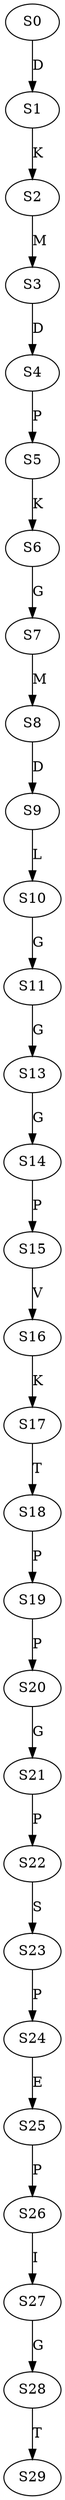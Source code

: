 strict digraph  {
	S0 -> S1 [ label = D ];
	S1 -> S2 [ label = K ];
	S2 -> S3 [ label = M ];
	S3 -> S4 [ label = D ];
	S4 -> S5 [ label = P ];
	S5 -> S6 [ label = K ];
	S6 -> S7 [ label = G ];
	S7 -> S8 [ label = M ];
	S8 -> S9 [ label = D ];
	S9 -> S10 [ label = L ];
	S10 -> S11 [ label = G ];
	S11 -> S13 [ label = G ];
	S13 -> S14 [ label = G ];
	S14 -> S15 [ label = P ];
	S15 -> S16 [ label = V ];
	S16 -> S17 [ label = K ];
	S17 -> S18 [ label = T ];
	S18 -> S19 [ label = P ];
	S19 -> S20 [ label = P ];
	S20 -> S21 [ label = G ];
	S21 -> S22 [ label = P ];
	S22 -> S23 [ label = S ];
	S23 -> S24 [ label = P ];
	S24 -> S25 [ label = E ];
	S25 -> S26 [ label = P ];
	S26 -> S27 [ label = I ];
	S27 -> S28 [ label = G ];
	S28 -> S29 [ label = T ];
}
